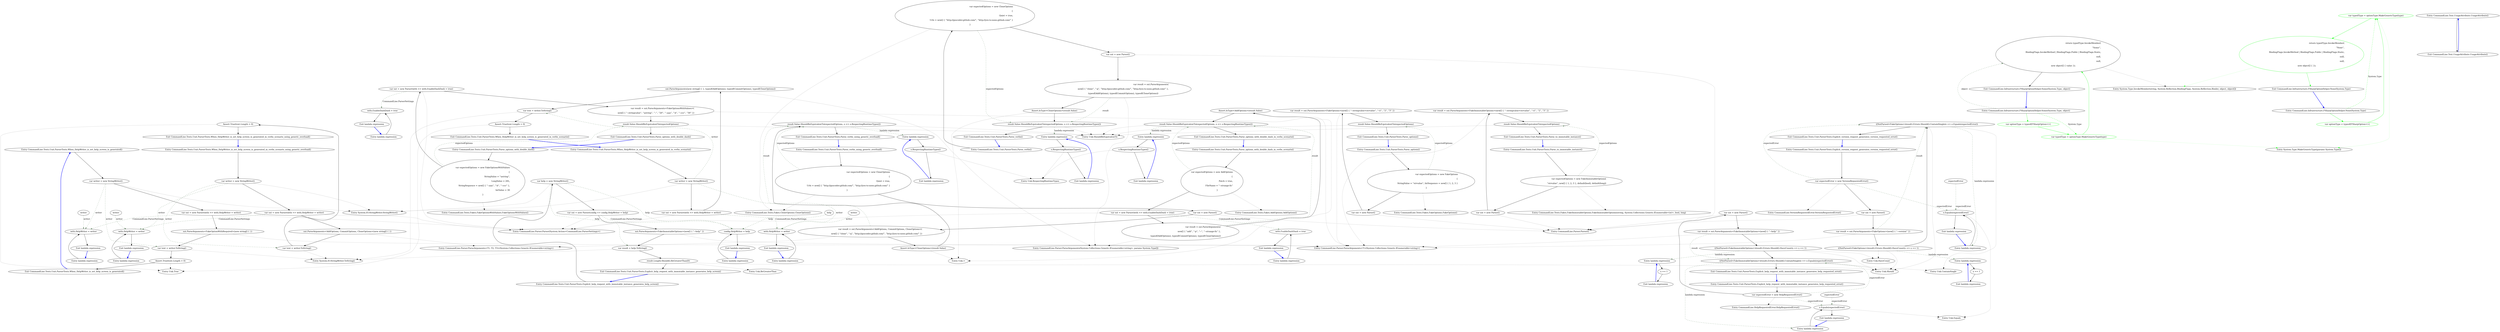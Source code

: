 digraph  {
m0_0 [label="Entry CommandLine.Tests.Unit.ParserTests.When_HelpWriter_is_set_help_screen_is_generated()", span="13-13", cluster="CommandLine.Tests.Unit.ParserTests.When_HelpWriter_is_set_help_screen_is_generated()", file="ParserTests.cs"];
m0_1 [label="var writer = new StringWriter()", span="16-16", cluster="CommandLine.Tests.Unit.ParserTests.When_HelpWriter_is_set_help_screen_is_generated()", file="ParserTests.cs"];
m0_2 [label="var sut = new Parser(with => with.HelpWriter = writer)", span="17-17", cluster="CommandLine.Tests.Unit.ParserTests.When_HelpWriter_is_set_help_screen_is_generated()", file="ParserTests.cs"];
m0_4 [label="var text = writer.ToString()", span="23-23", cluster="CommandLine.Tests.Unit.ParserTests.When_HelpWriter_is_set_help_screen_is_generated()", file="ParserTests.cs"];
m0_3 [label="sut.ParseArguments<FakeOptionWithRequired>(new string[] { })", span="20-20", cluster="CommandLine.Tests.Unit.ParserTests.When_HelpWriter_is_set_help_screen_is_generated()", file="ParserTests.cs"];
m0_5 [label="Assert.True(text.Length > 0)", span="24-24", cluster="CommandLine.Tests.Unit.ParserTests.When_HelpWriter_is_set_help_screen_is_generated()", file="ParserTests.cs"];
m0_6 [label="Exit CommandLine.Tests.Unit.ParserTests.When_HelpWriter_is_set_help_screen_is_generated()", span="13-13", cluster="CommandLine.Tests.Unit.ParserTests.When_HelpWriter_is_set_help_screen_is_generated()", file="ParserTests.cs"];
m0_100 [label="Entry CommandLine.Tests.Unit.ParserTests.Explicit_help_request_with_immutable_instance_generates_help_requested_error()", span="182-182", cluster="CommandLine.Tests.Unit.ParserTests.Explicit_help_request_with_immutable_instance_generates_help_requested_error()", file="ParserTests.cs"];
m0_101 [label="var expectedError = new HelpRequestedError()", span="185-185", cluster="CommandLine.Tests.Unit.ParserTests.Explicit_help_request_with_immutable_instance_generates_help_requested_error()", file="ParserTests.cs"];
m0_102 [label="var sut = new Parser()", span="186-186", cluster="CommandLine.Tests.Unit.ParserTests.Explicit_help_request_with_immutable_instance_generates_help_requested_error()", file="ParserTests.cs"];
m0_105 [label="((NotParsed<FakeImmutableOptions>)result).Errors.Should().ContainSingle(e => e.Equals(expectedError))", span="193-193", cluster="CommandLine.Tests.Unit.ParserTests.Explicit_help_request_with_immutable_instance_generates_help_requested_error()", file="ParserTests.cs"];
m0_103 [label="var result = sut.ParseArguments<FakeImmutableOptions>(new[] { ''--help'' })", span="189-189", cluster="CommandLine.Tests.Unit.ParserTests.Explicit_help_request_with_immutable_instance_generates_help_requested_error()", file="ParserTests.cs"];
m0_104 [label="((NotParsed<FakeImmutableOptions>)result).Errors.Should().HaveCount(x => x == 1)", span="192-192", cluster="CommandLine.Tests.Unit.ParserTests.Explicit_help_request_with_immutable_instance_generates_help_requested_error()", file="ParserTests.cs"];
m0_106 [label="Exit CommandLine.Tests.Unit.ParserTests.Explicit_help_request_with_immutable_instance_generates_help_requested_error()", span="182-182", cluster="CommandLine.Tests.Unit.ParserTests.Explicit_help_request_with_immutable_instance_generates_help_requested_error()", file="ParserTests.cs"];
m0_8 [label="Entry CommandLine.Parser.Parser(System.Action<CommandLine.ParserSettings>)", span="36-36", cluster="CommandLine.Parser.Parser(System.Action<CommandLine.ParserSettings>)", file="ParserTests.cs"];
m0_79 [label="Entry CommandLine.Tests.Fakes.CloneOptions.CloneOptions()", span="33-33", cluster="CommandLine.Tests.Fakes.CloneOptions.CloneOptions()", file="ParserTests.cs"];
m0_11 [label="Entry Unk.True", span="", cluster="Unk.True", file="ParserTests.cs"];
m0_118 [label="Entry CommandLine.Tests.Unit.ParserTests.Explicit_help_request_with_immutable_instance_generates_help_screen()", span="198-198", cluster="CommandLine.Tests.Unit.ParserTests.Explicit_help_request_with_immutable_instance_generates_help_screen()", file="ParserTests.cs"];
m0_119 [label="var help = new StringWriter()", span="201-201", cluster="CommandLine.Tests.Unit.ParserTests.Explicit_help_request_with_immutable_instance_generates_help_screen()", file="ParserTests.cs"];
m0_120 [label="var sut = new Parser(config => config.HelpWriter = help)", span="202-202", cluster="CommandLine.Tests.Unit.ParserTests.Explicit_help_request_with_immutable_instance_generates_help_screen()", file="ParserTests.cs"];
m0_122 [label="var result = help.ToString()", span="206-206", cluster="CommandLine.Tests.Unit.ParserTests.Explicit_help_request_with_immutable_instance_generates_help_screen()", file="ParserTests.cs"];
m0_121 [label="sut.ParseArguments<FakeImmutableOptions>(new[] { ''--help'' })", span="205-205", cluster="CommandLine.Tests.Unit.ParserTests.Explicit_help_request_with_immutable_instance_generates_help_screen()", file="ParserTests.cs"];
m0_123 [label="result.Length.Should().BeGreaterThan(0)", span="209-209", cluster="CommandLine.Tests.Unit.ParserTests.Explicit_help_request_with_immutable_instance_generates_help_screen()", file="ParserTests.cs"];
m0_124 [label="Exit CommandLine.Tests.Unit.ParserTests.Explicit_help_request_with_immutable_instance_generates_help_screen()", span="198-198", cluster="CommandLine.Tests.Unit.ParserTests.Explicit_help_request_with_immutable_instance_generates_help_screen()", file="ParserTests.cs"];
m0_46 [label="Entry CommandLine.Tests.Unit.ParserTests.Parse_options_with_double_dash()", span="79-79", cluster="CommandLine.Tests.Unit.ParserTests.Parse_options_with_double_dash()", file="ParserTests.cs"];
m0_47 [label="var expectedOptions = new FakeOptionsWithValues\r\n                {\r\n                    StringValue = ''astring'',\r\n                    LongValue = 20L,\r\n                    StringSequence = new[] { ''--aaa'', ''-b'', ''--ccc'' },\r\n                    IntValue = 30\r\n                }", span="82-88", cluster="CommandLine.Tests.Unit.ParserTests.Parse_options_with_double_dash()", file="ParserTests.cs"];
m0_48 [label="var sut = new Parser(with => with.EnableDashDash = true)", span="89-89", cluster="CommandLine.Tests.Unit.ParserTests.Parse_options_with_double_dash()", file="ParserTests.cs"];
m0_50 [label="result.Value.ShouldBeEquivalentTo(expectedOptions)", span="96-96", cluster="CommandLine.Tests.Unit.ParserTests.Parse_options_with_double_dash()", file="ParserTests.cs"];
m0_49 [label="var result = sut.ParseArguments<FakeOptionsWithValues>(\r\n                new[] { ''--stringvalue'', ''astring'', ''--'', ''20'', ''--aaa'', ''-b'', ''--ccc'', ''30'' })", span="92-93", cluster="CommandLine.Tests.Unit.ParserTests.Parse_options_with_double_dash()", file="ParserTests.cs"];
m0_51 [label="Exit CommandLine.Tests.Unit.ParserTests.Parse_options_with_double_dash()", span="79-79", cluster="CommandLine.Tests.Unit.ParserTests.Parse_options_with_double_dash()", file="ParserTests.cs"];
m0_110 [label="Entry Unk.ContainSingle", span="", cluster="Unk.ContainSingle", file="ParserTests.cs"];
m0_64 [label="Entry Unk.>", span="", cluster="Unk.>", file="ParserTests.cs"];
m0_22 [label="Entry CommandLine.Parser.ParseArguments(System.Collections.Generic.IEnumerable<string>, params System.Type[])", span="141-141", cluster="CommandLine.Parser.ParseArguments(System.Collections.Generic.IEnumerable<string>, params System.Type[])", file="ParserTests.cs"];
m0_33 [label="Entry CommandLine.Parser.ParseArguments<T1, T2, T3>(System.Collections.Generic.IEnumerable<string>)", span="46-46", cluster="CommandLine.Parser.ParseArguments<T1, T2, T3>(System.Collections.Generic.IEnumerable<string>)", file="ParserTests.cs"];
m0_83 [label="Entry CommandLine.Tests.Unit.ParserTests.Parse_verbs_using_generic_overload()", span="145-145", cluster="CommandLine.Tests.Unit.ParserTests.Parse_verbs_using_generic_overload()", file="ParserTests.cs"];
m0_84 [label="var expectedOptions = new CloneOptions\r\n            {\r\n                Quiet = true,\r\n                Urls = new[] { ''http://gsscoder.github.com/'', ''http://yes-to-nooo.github.com/'' }\r\n            }", span="148-152", cluster="CommandLine.Tests.Unit.ParserTests.Parse_verbs_using_generic_overload()", file="ParserTests.cs"];
m0_85 [label="var sut = new Parser()", span="153-153", cluster="CommandLine.Tests.Unit.ParserTests.Parse_verbs_using_generic_overload()", file="ParserTests.cs"];
m0_88 [label="result.Value.ShouldBeEquivalentTo(expectedOptions, o => o.RespectingRuntimeTypes())", span="161-161", cluster="CommandLine.Tests.Unit.ParserTests.Parse_verbs_using_generic_overload()", file="ParserTests.cs"];
m0_86 [label="var result = sut.ParseArguments<AddOptions, CommitOptions, CloneOptions>(\r\n                new[] { ''clone'', ''-q'', ''http://gsscoder.github.com/'', ''http://yes-to-nooo.github.com/'' })", span="156-157", cluster="CommandLine.Tests.Unit.ParserTests.Parse_verbs_using_generic_overload()", file="ParserTests.cs"];
m0_87 [label="Assert.IsType<CloneOptions>(result.Value)", span="160-160", cluster="CommandLine.Tests.Unit.ParserTests.Parse_verbs_using_generic_overload()", file="ParserTests.cs"];
m0_89 [label="Exit CommandLine.Tests.Unit.ParserTests.Parse_verbs_using_generic_overload()", span="145-145", cluster="CommandLine.Tests.Unit.ParserTests.Parse_verbs_using_generic_overload()", file="ParserTests.cs"];
m0_56 [label="Entry CommandLine.Tests.Unit.ParserTests.Parse_options_with_double_dash_in_verbs_scenario()", span="101-101", cluster="CommandLine.Tests.Unit.ParserTests.Parse_options_with_double_dash_in_verbs_scenario()", file="ParserTests.cs"];
m0_57 [label="var expectedOptions = new AddOptions\r\n                {\r\n                    Patch = true,\r\n                    FileName = ''--strange-fn''\r\n                }", span="104-108", cluster="CommandLine.Tests.Unit.ParserTests.Parse_options_with_double_dash_in_verbs_scenario()", file="ParserTests.cs"];
m0_58 [label="var sut = new Parser(with => with.EnableDashDash = true)", span="109-109", cluster="CommandLine.Tests.Unit.ParserTests.Parse_options_with_double_dash_in_verbs_scenario()", file="ParserTests.cs"];
m0_61 [label="result.Value.ShouldBeEquivalentTo(expectedOptions, o => o.RespectingRuntimeTypes())", span="118-118", cluster="CommandLine.Tests.Unit.ParserTests.Parse_options_with_double_dash_in_verbs_scenario()", file="ParserTests.cs"];
m0_59 [label="var result = sut.ParseArguments(\r\n                new[] { ''add'', ''-p'', ''--'', ''--strange-fn'' },\r\n                typeof(AddOptions), typeof(CommitOptions), typeof(CloneOptions))", span="112-114", cluster="CommandLine.Tests.Unit.ParserTests.Parse_options_with_double_dash_in_verbs_scenario()", file="ParserTests.cs"];
m0_60 [label="Assert.IsType<AddOptions>(result.Value)", span="117-117", cluster="CommandLine.Tests.Unit.ParserTests.Parse_options_with_double_dash_in_verbs_scenario()", file="ParserTests.cs"];
m0_62 [label="Exit CommandLine.Tests.Unit.ParserTests.Parse_options_with_double_dash_in_verbs_scenario()", span="101-101", cluster="CommandLine.Tests.Unit.ParserTests.Parse_options_with_double_dash_in_verbs_scenario()", file="ParserTests.cs"];
m0_7 [label="Entry System.IO.StringWriter.StringWriter()", span="0-0", cluster="System.IO.StringWriter.StringWriter()", file="ParserTests.cs"];
m0_71 [label="Entry Unk.RespectingRuntimeTypes", span="", cluster="Unk.RespectingRuntimeTypes", file="ParserTests.cs"];
m0_125 [label="Entry Unk.BeGreaterThan", span="", cluster="Unk.BeGreaterThan", file="ParserTests.cs"];
m0_129 [label="Entry CommandLine.Tests.Unit.ParserTests.Explicit_version_request_generates_version_requested_error()", span="214-214", cluster="CommandLine.Tests.Unit.ParserTests.Explicit_version_request_generates_version_requested_error()", file="ParserTests.cs"];
m0_130 [label="var expectedError = new VersionRequestedError()", span="217-217", cluster="CommandLine.Tests.Unit.ParserTests.Explicit_version_request_generates_version_requested_error()", file="ParserTests.cs"];
m0_131 [label="var sut = new Parser()", span="218-218", cluster="CommandLine.Tests.Unit.ParserTests.Explicit_version_request_generates_version_requested_error()", file="ParserTests.cs"];
m0_134 [label="((NotParsed<FakeOptions>)result).Errors.Should().ContainSingle(e => e.Equals(expectedError))", span="225-225", cluster="CommandLine.Tests.Unit.ParserTests.Explicit_version_request_generates_version_requested_error()", file="ParserTests.cs"];
m0_132 [label="var result = sut.ParseArguments<FakeOptions>(new[] { ''--version'' })", span="221-221", cluster="CommandLine.Tests.Unit.ParserTests.Explicit_version_request_generates_version_requested_error()", file="ParserTests.cs"];
m0_133 [label="((NotParsed<FakeOptions>)result).Errors.Should().HaveCount(x => x == 1)", span="224-224", cluster="CommandLine.Tests.Unit.ParserTests.Explicit_version_request_generates_version_requested_error()", file="ParserTests.cs"];
m0_135 [label="Exit CommandLine.Tests.Unit.ParserTests.Explicit_version_request_generates_version_requested_error()", span="214-214", cluster="CommandLine.Tests.Unit.ParserTests.Explicit_version_request_generates_version_requested_error()", file="ParserTests.cs"];
m0_136 [label="Entry CommandLine.VersionRequestedError.VersionRequestedError()", span="421-421", cluster="CommandLine.VersionRequestedError.VersionRequestedError()", file="ParserTests.cs"];
m0_44 [label="Entry CommandLine.Parser.Parser()", span="25-25", cluster="CommandLine.Parser.Parser()", file="ParserTests.cs"];
m0_140 [label="Entry lambda expression", span="225-225", cluster="lambda expression", file="ParserTests.cs"];
m0_13 [label="with.HelpWriter = writer", span="17-17", cluster="lambda expression", file="ParserTests.cs"];
m0_12 [label="Entry lambda expression", span="17-17", cluster="lambda expression", file="ParserTests.cs"];
m0_14 [label="Exit lambda expression", span="17-17", cluster="lambda expression", file="ParserTests.cs"];
m0_24 [label="with.HelpWriter = writer", span="33-33", cluster="lambda expression", file="ParserTests.cs"];
m0_23 [label="Entry lambda expression", span="33-33", cluster="lambda expression", file="ParserTests.cs"];
m0_25 [label="Exit lambda expression", span="33-33", cluster="lambda expression", file="ParserTests.cs"];
m0_35 [label="with.HelpWriter = writer", span="49-49", cluster="lambda expression", file="ParserTests.cs"];
m0_34 [label="Entry lambda expression", span="49-49", cluster="lambda expression", file="ParserTests.cs"];
m0_36 [label="Exit lambda expression", span="49-49", cluster="lambda expression", file="ParserTests.cs"];
m0_54 [label="with.EnableDashDash = true", span="89-89", cluster="lambda expression", file="ParserTests.cs"];
m0_53 [label="Entry lambda expression", span="89-89", cluster="lambda expression", file="ParserTests.cs"];
m0_55 [label="Exit lambda expression", span="89-89", cluster="lambda expression", file="ParserTests.cs"];
m0_66 [label="with.EnableDashDash = true", span="109-109", cluster="lambda expression", file="ParserTests.cs"];
m0_68 [label="Entry lambda expression", span="118-118", cluster="lambda expression", file="ParserTests.cs"];
m0_65 [label="Entry lambda expression", span="109-109", cluster="lambda expression", file="ParserTests.cs"];
m0_67 [label="Exit lambda expression", span="109-109", cluster="lambda expression", file="ParserTests.cs"];
m0_69 [label="o.RespectingRuntimeTypes()", span="118-118", cluster="lambda expression", file="ParserTests.cs"];
m0_70 [label="Exit lambda expression", span="118-118", cluster="lambda expression", file="ParserTests.cs"];
m0_80 [label="Entry lambda expression", span="140-140", cluster="lambda expression", file="ParserTests.cs"];
m0_81 [label="o.RespectingRuntimeTypes()", span="140-140", cluster="lambda expression", file="ParserTests.cs"];
m0_82 [label="Exit lambda expression", span="140-140", cluster="lambda expression", file="ParserTests.cs"];
m0_90 [label="Entry lambda expression", span="161-161", cluster="lambda expression", file="ParserTests.cs"];
m0_91 [label="o.RespectingRuntimeTypes()", span="161-161", cluster="lambda expression", file="ParserTests.cs"];
m0_92 [label="Exit lambda expression", span="161-161", cluster="lambda expression", file="ParserTests.cs"];
m0_115 [label="e.Equals(expectedError)", span="193-193", cluster="lambda expression", file="ParserTests.cs"];
m0_111 [label="Entry lambda expression", span="192-192", cluster="lambda expression", file="ParserTests.cs"];
m0_114 [label="Entry lambda expression", span="193-193", cluster="lambda expression", file="ParserTests.cs"];
m0_112 [label="x == 1", span="192-192", cluster="lambda expression", file="ParserTests.cs"];
m0_113 [label="Exit lambda expression", span="192-192", cluster="lambda expression", file="ParserTests.cs"];
m0_116 [label="Exit lambda expression", span="193-193", cluster="lambda expression", file="ParserTests.cs"];
m0_127 [label="config.HelpWriter = help", span="202-202", cluster="lambda expression", file="ParserTests.cs"];
m0_126 [label="Entry lambda expression", span="202-202", cluster="lambda expression", file="ParserTests.cs"];
m0_128 [label="Exit lambda expression", span="202-202", cluster="lambda expression", file="ParserTests.cs"];
m0_141 [label="e.Equals(expectedError)", span="225-225", cluster="lambda expression", file="ParserTests.cs"];
m0_137 [label="Entry lambda expression", span="224-224", cluster="lambda expression", file="ParserTests.cs"];
m0_138 [label="x == 1", span="224-224", cluster="lambda expression", file="ParserTests.cs"];
m0_139 [label="Exit lambda expression", span="224-224", cluster="lambda expression", file="ParserTests.cs"];
m0_142 [label="Exit lambda expression", span="225-225", cluster="lambda expression", file="ParserTests.cs"];
m0_26 [label="Entry CommandLine.Tests.Unit.ParserTests.When_HelpWriter_is_set_help_screen_is_generated_in_verbs_scenario_using_generic_overload()", span="45-45", cluster="CommandLine.Tests.Unit.ParserTests.When_HelpWriter_is_set_help_screen_is_generated_in_verbs_scenario_using_generic_overload()", file="ParserTests.cs"];
m0_27 [label="var writer = new StringWriter()", span="48-48", cluster="CommandLine.Tests.Unit.ParserTests.When_HelpWriter_is_set_help_screen_is_generated_in_verbs_scenario_using_generic_overload()", file="ParserTests.cs"];
m0_28 [label="var sut = new Parser(with => with.HelpWriter = writer)", span="49-49", cluster="CommandLine.Tests.Unit.ParserTests.When_HelpWriter_is_set_help_screen_is_generated_in_verbs_scenario_using_generic_overload()", file="ParserTests.cs"];
m0_30 [label="var text = writer.ToString()", span="55-55", cluster="CommandLine.Tests.Unit.ParserTests.When_HelpWriter_is_set_help_screen_is_generated_in_verbs_scenario_using_generic_overload()", file="ParserTests.cs"];
m0_29 [label="sut.ParseArguments<AddOptions, CommitOptions, CloneOptions>(new string[] { })", span="52-52", cluster="CommandLine.Tests.Unit.ParserTests.When_HelpWriter_is_set_help_screen_is_generated_in_verbs_scenario_using_generic_overload()", file="ParserTests.cs"];
m0_31 [label="Assert.True(text.Length > 0)", span="56-56", cluster="CommandLine.Tests.Unit.ParserTests.When_HelpWriter_is_set_help_screen_is_generated_in_verbs_scenario_using_generic_overload()", file="ParserTests.cs"];
m0_32 [label="Exit CommandLine.Tests.Unit.ParserTests.When_HelpWriter_is_set_help_screen_is_generated_in_verbs_scenario_using_generic_overload()", span="45-45", cluster="CommandLine.Tests.Unit.ParserTests.When_HelpWriter_is_set_help_screen_is_generated_in_verbs_scenario_using_generic_overload()", file="ParserTests.cs"];
m0_108 [label="Entry Unk.Should", span="", cluster="Unk.Should", file="ParserTests.cs"];
m0_117 [label="Entry Unk.Equals", span="", cluster="Unk.Equals", file="ParserTests.cs"];
m0_10 [label="Entry System.IO.StringWriter.ToString()", span="0-0", cluster="System.IO.StringWriter.ToString()", file="ParserTests.cs"];
m0_109 [label="Entry Unk.HaveCount", span="", cluster="Unk.HaveCount", file="ParserTests.cs"];
m0_99 [label="Entry CommandLine.Tests.Fakes.FakeImmutableOptions.FakeImmutableOptions(string, System.Collections.Generic.IEnumerable<int>, bool, long)", span="13-13", cluster="CommandLine.Tests.Fakes.FakeImmutableOptions.FakeImmutableOptions(string, System.Collections.Generic.IEnumerable<int>, bool, long)", file="ParserTests.cs"];
m0_63 [label="Entry CommandLine.Tests.Fakes.AddOptions.AddOptions()", span="7-7", cluster="CommandLine.Tests.Fakes.AddOptions.AddOptions()", file="ParserTests.cs"];
m0_37 [label="Entry CommandLine.Tests.Unit.ParserTests.Parse_options()", span="61-61", cluster="CommandLine.Tests.Unit.ParserTests.Parse_options()", file="ParserTests.cs"];
m0_38 [label="var expectedOptions = new FakeOptions\r\n                {\r\n                    StringValue = ''strvalue'', IntSequence = new[] { 1, 2, 3 }\r\n                }", span="64-67", cluster="CommandLine.Tests.Unit.ParserTests.Parse_options()", file="ParserTests.cs"];
m0_39 [label="var sut = new Parser()", span="68-68", cluster="CommandLine.Tests.Unit.ParserTests.Parse_options()", file="ParserTests.cs"];
m0_41 [label="result.Value.ShouldBeEquivalentTo(expectedOptions)", span="74-74", cluster="CommandLine.Tests.Unit.ParserTests.Parse_options()", file="ParserTests.cs"];
m0_40 [label="var result = sut.ParseArguments<FakeOptions>(new[] { ''--stringvalue=strvalue'', ''-i1'', ''2'', ''3'' })", span="71-71", cluster="CommandLine.Tests.Unit.ParserTests.Parse_options()", file="ParserTests.cs"];
m0_42 [label="Exit CommandLine.Tests.Unit.ParserTests.Parse_options()", span="61-61", cluster="CommandLine.Tests.Unit.ParserTests.Parse_options()", file="ParserTests.cs"];
m0_93 [label="Entry CommandLine.Tests.Unit.ParserTests.Parse_to_immutable_instance()", span="166-166", cluster="CommandLine.Tests.Unit.ParserTests.Parse_to_immutable_instance()", file="ParserTests.cs"];
m0_94 [label="var expectedOptions = new FakeImmutableOptions(\r\n                ''strvalue'', new[] { 1, 2, 3 }, default(bool), default(long))", span="169-170", cluster="CommandLine.Tests.Unit.ParserTests.Parse_to_immutable_instance()", file="ParserTests.cs"];
m0_95 [label="var sut = new Parser()", span="171-171", cluster="CommandLine.Tests.Unit.ParserTests.Parse_to_immutable_instance()", file="ParserTests.cs"];
m0_97 [label="result.Value.ShouldBeEquivalentTo(expectedOptions)", span="177-177", cluster="CommandLine.Tests.Unit.ParserTests.Parse_to_immutable_instance()", file="ParserTests.cs"];
m0_96 [label="var result = sut.ParseArguments<FakeImmutableOptions>(new[] { ''--stringvalue=strvalue'', ''-i1'', ''2'', ''3'' })", span="174-174", cluster="CommandLine.Tests.Unit.ParserTests.Parse_to_immutable_instance()", file="ParserTests.cs"];
m0_98 [label="Exit CommandLine.Tests.Unit.ParserTests.Parse_to_immutable_instance()", span="166-166", cluster="CommandLine.Tests.Unit.ParserTests.Parse_to_immutable_instance()", file="ParserTests.cs"];
m0_15 [label="Entry CommandLine.Tests.Unit.ParserTests.When_HelpWriter_is_set_help_screen_is_generated_in_verbs_scenario()", span="29-29", cluster="CommandLine.Tests.Unit.ParserTests.When_HelpWriter_is_set_help_screen_is_generated_in_verbs_scenario()", file="ParserTests.cs"];
m0_16 [label="var writer = new StringWriter()", span="32-32", cluster="CommandLine.Tests.Unit.ParserTests.When_HelpWriter_is_set_help_screen_is_generated_in_verbs_scenario()", file="ParserTests.cs"];
m0_17 [label="var sut = new Parser(with => with.HelpWriter = writer)", span="33-33", cluster="CommandLine.Tests.Unit.ParserTests.When_HelpWriter_is_set_help_screen_is_generated_in_verbs_scenario()", file="ParserTests.cs"];
m0_19 [label="var text = writer.ToString()", span="39-39", cluster="CommandLine.Tests.Unit.ParserTests.When_HelpWriter_is_set_help_screen_is_generated_in_verbs_scenario()", file="ParserTests.cs"];
m0_18 [label="sut.ParseArguments(new string[] { }, typeof(AddOptions), typeof(CommitOptions), typeof(CloneOptions))", span="36-36", cluster="CommandLine.Tests.Unit.ParserTests.When_HelpWriter_is_set_help_screen_is_generated_in_verbs_scenario()", file="ParserTests.cs"];
m0_20 [label="Assert.True(text.Length > 0)", span="40-40", cluster="CommandLine.Tests.Unit.ParserTests.When_HelpWriter_is_set_help_screen_is_generated_in_verbs_scenario()", file="ParserTests.cs"];
m0_21 [label="Exit CommandLine.Tests.Unit.ParserTests.When_HelpWriter_is_set_help_screen_is_generated_in_verbs_scenario()", span="29-29", cluster="CommandLine.Tests.Unit.ParserTests.When_HelpWriter_is_set_help_screen_is_generated_in_verbs_scenario()", file="ParserTests.cs"];
m0_9 [label="Entry CommandLine.Parser.ParseArguments<T>(System.Collections.Generic.IEnumerable<string>)", span="84-84", cluster="CommandLine.Parser.ParseArguments<T>(System.Collections.Generic.IEnumerable<string>)", file="ParserTests.cs"];
m0_72 [label="Entry CommandLine.Tests.Unit.ParserTests.Parse_verbs()", span="123-123", cluster="CommandLine.Tests.Unit.ParserTests.Parse_verbs()", file="ParserTests.cs"];
m0_73 [label="var expectedOptions = new CloneOptions\r\n                {\r\n                    Quiet = true,\r\n                    Urls = new[] { ''http://gsscoder.github.com/'', ''http://yes-to-nooo.github.com/'' }\r\n                }", span="126-130", cluster="CommandLine.Tests.Unit.ParserTests.Parse_verbs()", file="ParserTests.cs"];
m0_74 [label="var sut = new Parser()", span="131-131", cluster="CommandLine.Tests.Unit.ParserTests.Parse_verbs()", file="ParserTests.cs"];
m0_77 [label="result.Value.ShouldBeEquivalentTo(expectedOptions, o => o.RespectingRuntimeTypes())", span="140-140", cluster="CommandLine.Tests.Unit.ParserTests.Parse_verbs()", file="ParserTests.cs"];
m0_75 [label="var result = sut.ParseArguments(\r\n                new[] { ''clone'', ''-q'', ''http://gsscoder.github.com/'', ''http://yes-to-nooo.github.com/'' },\r\n                typeof(AddOptions), typeof(CommitOptions), typeof(CloneOptions))", span="134-136", cluster="CommandLine.Tests.Unit.ParserTests.Parse_verbs()", file="ParserTests.cs"];
m0_76 [label="Assert.IsType<CloneOptions>(result.Value)", span="139-139", cluster="CommandLine.Tests.Unit.ParserTests.Parse_verbs()", file="ParserTests.cs"];
m0_78 [label="Exit CommandLine.Tests.Unit.ParserTests.Parse_verbs()", span="123-123", cluster="CommandLine.Tests.Unit.ParserTests.Parse_verbs()", file="ParserTests.cs"];
m0_43 [label="Entry CommandLine.Tests.Fakes.FakeOptions.FakeOptions()", span="6-6", cluster="CommandLine.Tests.Fakes.FakeOptions.FakeOptions()", file="ParserTests.cs"];
m0_52 [label="Entry CommandLine.Tests.Fakes.FakeOptionsWithValues.FakeOptionsWithValues()", span="6-6", cluster="CommandLine.Tests.Fakes.FakeOptionsWithValues.FakeOptionsWithValues()", file="ParserTests.cs"];
m0_107 [label="Entry CommandLine.HelpRequestedError.HelpRequestedError()", span="357-357", cluster="CommandLine.HelpRequestedError.HelpRequestedError()", file="ParserTests.cs"];
m0_45 [label="Entry Unk.ShouldBeEquivalentTo", span="", cluster="Unk.ShouldBeEquivalentTo", file="ParserTests.cs"];
m0_143 [label=writer, span="", file="ParserTests.cs"];
m0_144 [label=writer, span="", file="ParserTests.cs"];
m0_145 [label=writer, span="", file="ParserTests.cs"];
m0_146 [label=expectedError, span="", file="ParserTests.cs"];
m0_147 [label=help, span="", file="ParserTests.cs"];
m0_148 [label=expectedError, span="", file="ParserTests.cs"];
m1_10 [label="Entry System.Type.InvokeMember(string, System.Reflection.BindingFlags, System.Reflection.Binder, object, object[])", span="0-0", cluster="System.Type.InvokeMember(string, System.Reflection.BindingFlags, System.Reflection.Binder, object, object[])", file="PreprocessorGuards.cs"];
m1_4 [label="Entry CommandLine.Infrastructure.FSharpOptionHelper.Some(System.Type, object)", span="13-13", cluster="CommandLine.Infrastructure.FSharpOptionHelper.Some(System.Type, object)", file="PreprocessorGuards.cs"];
m1_5 [label="var optionType = typeof(FSharpOption<>)", span="15-15", cluster="CommandLine.Infrastructure.FSharpOptionHelper.Some(System.Type, object)", color=green, community=0, file="PreprocessorGuards.cs"];
m1_6 [label="var typedType = optionType.MakeGenericType(type)", span="16-16", cluster="CommandLine.Infrastructure.FSharpOptionHelper.Some(System.Type, object)", color=green, community=0, file="PreprocessorGuards.cs"];
m1_7 [label="return typedType.InvokeMember(\r\n                ''Some'',\r\n                BindingFlags.InvokeMethod | BindingFlags.Public | BindingFlags.Static,\r\n                null,\r\n                null,\r\n                new object[] { value });", span="18-23", cluster="CommandLine.Infrastructure.FSharpOptionHelper.Some(System.Type, object)", file="PreprocessorGuards.cs"];
m1_8 [label="Exit CommandLine.Infrastructure.FSharpOptionHelper.Some(System.Type, object)", span="13-13", cluster="CommandLine.Infrastructure.FSharpOptionHelper.Some(System.Type, object)", file="PreprocessorGuards.cs"];
m1_11 [label="Entry CommandLine.Infrastructure.FSharpOptionHelper.None(System.Type)", span="26-26", cluster="CommandLine.Infrastructure.FSharpOptionHelper.None(System.Type)", file="PreprocessorGuards.cs"];
m1_12 [label="var optionType = typeof(FSharpOption<>)", span="28-28", cluster="CommandLine.Infrastructure.FSharpOptionHelper.None(System.Type)", color=green, community=0, file="PreprocessorGuards.cs"];
m1_13 [label="var typedType = optionType.MakeGenericType(type)", span="29-29", cluster="CommandLine.Infrastructure.FSharpOptionHelper.None(System.Type)", color=green, community=0, file="PreprocessorGuards.cs"];
m1_14 [label="return typedType.InvokeMember(\r\n                ''None'',\r\n                BindingFlags.InvokeMethod | BindingFlags.Public | BindingFlags.Static,\r\n                null,\r\n                null,\r\n                new object[] { });", span="31-36", cluster="CommandLine.Infrastructure.FSharpOptionHelper.None(System.Type)", color=green, community=0, file="PreprocessorGuards.cs"];
m1_15 [label="Exit CommandLine.Infrastructure.FSharpOptionHelper.None(System.Type)", span="26-26", cluster="CommandLine.Infrastructure.FSharpOptionHelper.None(System.Type)", file="PreprocessorGuards.cs"];
m1_9 [label="Entry System.Type.MakeGenericType(params System.Type[])", span="0-0", cluster="System.Type.MakeGenericType(params System.Type[])", file="PreprocessorGuards.cs"];
m1_0 [label="Entry CommandLine.Text.UsageAttribute.UsageAttribute()", span="10-10", cluster="CommandLine.Text.UsageAttribute.UsageAttribute()", file="PreprocessorGuards.cs"];
m1_1 [label="Exit CommandLine.Text.UsageAttribute.UsageAttribute()", span="10-10", cluster="CommandLine.Text.UsageAttribute.UsageAttribute()", file="PreprocessorGuards.cs"];
m0_0 -> m0_1  [key=0, style=solid];
m0_1 -> m0_2  [key=0, style=solid];
m0_1 -> m0_7  [key=2, style=dotted];
m0_1 -> m0_13  [key=1, style=dashed, color=darkseagreen4, label=writer];
m0_1 -> m0_4  [key=1, style=dashed, color=darkseagreen4, label=writer];
m0_2 -> m0_3  [key=0, style=solid];
m0_2 -> m0_8  [key=2, style=dotted];
m0_2 -> m0_13  [key=1, style=dashed, color=darkseagreen4, label="CommandLine.ParserSettings"];
m0_4 -> m0_5  [key=0, style=solid];
m0_4 -> m0_10  [key=2, style=dotted];
m0_3 -> m0_4  [key=0, style=solid];
m0_3 -> m0_9  [key=2, style=dotted];
m0_5 -> m0_6  [key=0, style=solid];
m0_5 -> m0_11  [key=2, style=dotted];
m0_6 -> m0_0  [key=0, style=bold, color=blue];
m0_100 -> m0_101  [key=0, style=solid];
m0_101 -> m0_102  [key=0, style=solid];
m0_101 -> m0_107  [key=2, style=dotted];
m0_101 -> m0_105  [key=1, style=dashed, color=darkseagreen4, label=expectedError];
m0_101 -> m0_115  [key=1, style=dashed, color=darkseagreen4, label=expectedError];
m0_102 -> m0_103  [key=0, style=solid];
m0_102 -> m0_44  [key=2, style=dotted];
m0_105 -> m0_106  [key=0, style=solid];
m0_105 -> m0_108  [key=2, style=dotted];
m0_105 -> m0_110  [key=2, style=dotted];
m0_105 -> m0_114  [key=1, style=dashed, color=darkseagreen4, label="lambda expression"];
m0_103 -> m0_104  [key=0, style=solid];
m0_103 -> m0_9  [key=2, style=dotted];
m0_103 -> m0_105  [key=1, style=dashed, color=darkseagreen4, label=result];
m0_104 -> m0_105  [key=0, style=solid];
m0_104 -> m0_108  [key=2, style=dotted];
m0_104 -> m0_109  [key=2, style=dotted];
m0_104 -> m0_111  [key=1, style=dashed, color=darkseagreen4, label="lambda expression"];
m0_106 -> m0_100  [key=0, style=bold, color=blue];
m0_118 -> m0_119  [key=0, style=solid];
m0_119 -> m0_120  [key=0, style=solid];
m0_119 -> m0_7  [key=2, style=dotted];
m0_119 -> m0_127  [key=1, style=dashed, color=darkseagreen4, label=help];
m0_119 -> m0_122  [key=1, style=dashed, color=darkseagreen4, label=help];
m0_120 -> m0_121  [key=0, style=solid];
m0_120 -> m0_8  [key=2, style=dotted];
m0_120 -> m0_127  [key=1, style=dashed, color=darkseagreen4, label="CommandLine.ParserSettings"];
m0_122 -> m0_123  [key=0, style=solid];
m0_122 -> m0_10  [key=2, style=dotted];
m0_121 -> m0_122  [key=0, style=solid];
m0_121 -> m0_9  [key=2, style=dotted];
m0_123 -> m0_124  [key=0, style=solid];
m0_123 -> m0_108  [key=2, style=dotted];
m0_123 -> m0_125  [key=2, style=dotted];
m0_124 -> m0_118  [key=0, style=bold, color=blue];
m0_46 -> m0_47  [key=0, style=solid];
m0_47 -> m0_48  [key=0, style=solid];
m0_47 -> m0_52  [key=2, style=dotted];
m0_47 -> m0_50  [key=1, style=dashed, color=darkseagreen4, label=expectedOptions];
m0_48 -> m0_49  [key=0, style=solid];
m0_48 -> m0_8  [key=2, style=dotted];
m0_48 -> m0_54  [key=1, style=dashed, color=darkseagreen4, label="CommandLine.ParserSettings"];
m0_50 -> m0_51  [key=0, style=solid];
m0_50 -> m0_45  [key=2, style=dotted];
m0_49 -> m0_50  [key=0, style=solid];
m0_49 -> m0_9  [key=2, style=dotted];
m0_51 -> m0_46  [key=0, style=bold, color=blue];
m0_83 -> m0_84  [key=0, style=solid];
m0_84 -> m0_85  [key=0, style=solid];
m0_84 -> m0_79  [key=2, style=dotted];
m0_84 -> m0_88  [key=1, style=dashed, color=darkseagreen4, label=expectedOptions];
m0_85 -> m0_86  [key=0, style=solid];
m0_85 -> m0_44  [key=2, style=dotted];
m0_88 -> m0_89  [key=0, style=solid];
m0_88 -> m0_45  [key=2, style=dotted];
m0_88 -> m0_90  [key=1, style=dashed, color=darkseagreen4, label="lambda expression"];
m0_86 -> m0_87  [key=0, style=solid];
m0_86 -> m0_33  [key=2, style=dotted];
m0_86 -> m0_88  [key=1, style=dashed, color=darkseagreen4, label=result];
m0_87 -> m0_88  [key=0, style=solid];
m0_87 -> m0_64  [key=2, style=dotted];
m0_89 -> m0_83  [key=0, style=bold, color=blue];
m0_56 -> m0_57  [key=0, style=solid];
m0_57 -> m0_58  [key=0, style=solid];
m0_57 -> m0_63  [key=2, style=dotted];
m0_57 -> m0_61  [key=1, style=dashed, color=darkseagreen4, label=expectedOptions];
m0_58 -> m0_59  [key=0, style=solid];
m0_58 -> m0_8  [key=2, style=dotted];
m0_58 -> m0_66  [key=1, style=dashed, color=darkseagreen4, label="CommandLine.ParserSettings"];
m0_61 -> m0_62  [key=0, style=solid];
m0_61 -> m0_45  [key=2, style=dotted];
m0_61 -> m0_68  [key=1, style=dashed, color=darkseagreen4, label="lambda expression"];
m0_59 -> m0_60  [key=0, style=solid];
m0_59 -> m0_22  [key=2, style=dotted];
m0_59 -> m0_61  [key=1, style=dashed, color=darkseagreen4, label=result];
m0_60 -> m0_61  [key=0, style=solid];
m0_60 -> m0_64  [key=2, style=dotted];
m0_62 -> m0_56  [key=0, style=bold, color=blue];
m0_129 -> m0_130  [key=0, style=solid];
m0_130 -> m0_131  [key=0, style=solid];
m0_130 -> m0_136  [key=2, style=dotted];
m0_130 -> m0_134  [key=1, style=dashed, color=darkseagreen4, label=expectedError];
m0_130 -> m0_141  [key=1, style=dashed, color=darkseagreen4, label=expectedError];
m0_131 -> m0_132  [key=0, style=solid];
m0_131 -> m0_44  [key=2, style=dotted];
m0_134 -> m0_135  [key=0, style=solid];
m0_134 -> m0_108  [key=2, style=dotted];
m0_134 -> m0_110  [key=2, style=dotted];
m0_134 -> m0_140  [key=1, style=dashed, color=darkseagreen4, label="lambda expression"];
m0_132 -> m0_133  [key=0, style=solid];
m0_132 -> m0_9  [key=2, style=dotted];
m0_132 -> m0_134  [key=1, style=dashed, color=darkseagreen4, label=result];
m0_133 -> m0_134  [key=0, style=solid];
m0_133 -> m0_108  [key=2, style=dotted];
m0_133 -> m0_109  [key=2, style=dotted];
m0_133 -> m0_137  [key=1, style=dashed, color=darkseagreen4, label="lambda expression"];
m0_135 -> m0_129  [key=0, style=bold, color=blue];
m0_140 -> m0_141  [key=0, style=solid];
m0_13 -> m0_14  [key=0, style=solid];
m0_12 -> m0_13  [key=0, style=solid];
m0_14 -> m0_12  [key=0, style=bold, color=blue];
m0_24 -> m0_25  [key=0, style=solid];
m0_23 -> m0_24  [key=0, style=solid];
m0_25 -> m0_23  [key=0, style=bold, color=blue];
m0_35 -> m0_36  [key=0, style=solid];
m0_34 -> m0_35  [key=0, style=solid];
m0_36 -> m0_34  [key=0, style=bold, color=blue];
m0_54 -> m0_55  [key=0, style=solid];
m0_53 -> m0_54  [key=0, style=solid];
m0_55 -> m0_53  [key=0, style=bold, color=blue];
m0_66 -> m0_67  [key=0, style=solid];
m0_68 -> m0_69  [key=0, style=solid];
m0_65 -> m0_66  [key=0, style=solid];
m0_67 -> m0_65  [key=0, style=bold, color=blue];
m0_69 -> m0_70  [key=0, style=solid];
m0_69 -> m0_71  [key=2, style=dotted];
m0_70 -> m0_68  [key=0, style=bold, color=blue];
m0_80 -> m0_81  [key=0, style=solid];
m0_81 -> m0_82  [key=0, style=solid];
m0_81 -> m0_71  [key=2, style=dotted];
m0_82 -> m0_80  [key=0, style=bold, color=blue];
m0_90 -> m0_91  [key=0, style=solid];
m0_91 -> m0_92  [key=0, style=solid];
m0_91 -> m0_71  [key=2, style=dotted];
m0_92 -> m0_90  [key=0, style=bold, color=blue];
m0_115 -> m0_116  [key=0, style=solid];
m0_115 -> m0_117  [key=2, style=dotted];
m0_111 -> m0_112  [key=0, style=solid];
m0_114 -> m0_115  [key=0, style=solid];
m0_112 -> m0_113  [key=0, style=solid];
m0_113 -> m0_111  [key=0, style=bold, color=blue];
m0_116 -> m0_114  [key=0, style=bold, color=blue];
m0_127 -> m0_128  [key=0, style=solid];
m0_126 -> m0_127  [key=0, style=solid];
m0_128 -> m0_126  [key=0, style=bold, color=blue];
m0_141 -> m0_142  [key=0, style=solid];
m0_141 -> m0_117  [key=2, style=dotted];
m0_137 -> m0_138  [key=0, style=solid];
m0_138 -> m0_139  [key=0, style=solid];
m0_139 -> m0_137  [key=0, style=bold, color=blue];
m0_142 -> m0_140  [key=0, style=bold, color=blue];
m0_26 -> m0_27  [key=0, style=solid];
m0_27 -> m0_28  [key=0, style=solid];
m0_27 -> m0_7  [key=2, style=dotted];
m0_27 -> m0_35  [key=1, style=dashed, color=darkseagreen4, label=writer];
m0_27 -> m0_30  [key=1, style=dashed, color=darkseagreen4, label=writer];
m0_28 -> m0_29  [key=0, style=solid];
m0_28 -> m0_8  [key=2, style=dotted];
m0_28 -> m0_35  [key=1, style=dashed, color=darkseagreen4, label="CommandLine.ParserSettings"];
m0_30 -> m0_31  [key=0, style=solid];
m0_30 -> m0_10  [key=2, style=dotted];
m0_29 -> m0_30  [key=0, style=solid];
m0_29 -> m0_33  [key=2, style=dotted];
m0_31 -> m0_32  [key=0, style=solid];
m0_31 -> m0_11  [key=2, style=dotted];
m0_32 -> m0_26  [key=0, style=bold, color=blue];
m0_37 -> m0_38  [key=0, style=solid];
m0_38 -> m0_39  [key=0, style=solid];
m0_38 -> m0_43  [key=2, style=dotted];
m0_38 -> m0_41  [key=1, style=dashed, color=darkseagreen4, label=expectedOptions];
m0_39 -> m0_40  [key=0, style=solid];
m0_39 -> m0_44  [key=2, style=dotted];
m0_41 -> m0_42  [key=0, style=solid];
m0_41 -> m0_45  [key=2, style=dotted];
m0_40 -> m0_41  [key=0, style=solid];
m0_40 -> m0_9  [key=2, style=dotted];
m0_42 -> m0_37  [key=0, style=bold, color=blue];
m0_93 -> m0_94  [key=0, style=solid];
m0_94 -> m0_95  [key=0, style=solid];
m0_94 -> m0_99  [key=2, style=dotted];
m0_94 -> m0_97  [key=1, style=dashed, color=darkseagreen4, label=expectedOptions];
m0_95 -> m0_96  [key=0, style=solid];
m0_95 -> m0_44  [key=2, style=dotted];
m0_97 -> m0_98  [key=0, style=solid];
m0_97 -> m0_45  [key=2, style=dotted];
m0_96 -> m0_97  [key=0, style=solid];
m0_96 -> m0_9  [key=2, style=dotted];
m0_98 -> m0_93  [key=0, style=bold, color=blue];
m0_15 -> m0_16  [key=0, style=solid];
m0_16 -> m0_17  [key=0, style=solid];
m0_16 -> m0_7  [key=2, style=dotted];
m0_16 -> m0_24  [key=1, style=dashed, color=darkseagreen4, label=writer];
m0_16 -> m0_19  [key=1, style=dashed, color=darkseagreen4, label=writer];
m0_17 -> m0_18  [key=0, style=solid];
m0_17 -> m0_8  [key=2, style=dotted];
m0_17 -> m0_24  [key=1, style=dashed, color=darkseagreen4, label="CommandLine.ParserSettings"];
m0_19 -> m0_20  [key=0, style=solid];
m0_19 -> m0_10  [key=2, style=dotted];
m0_18 -> m0_19  [key=0, style=solid];
m0_18 -> m0_22  [key=2, style=dotted];
m0_20 -> m0_21  [key=0, style=solid];
m0_20 -> m0_11  [key=2, style=dotted];
m0_21 -> m0_15  [key=0, style=bold, color=blue];
m0_72 -> m0_73  [key=0, style=solid];
m0_73 -> m0_74  [key=0, style=solid];
m0_73 -> m0_79  [key=2, style=dotted];
m0_73 -> m0_77  [key=1, style=dashed, color=darkseagreen4, label=expectedOptions];
m0_74 -> m0_75  [key=0, style=solid];
m0_74 -> m0_44  [key=2, style=dotted];
m0_77 -> m0_78  [key=0, style=solid];
m0_77 -> m0_45  [key=2, style=dotted];
m0_77 -> m0_80  [key=1, style=dashed, color=darkseagreen4, label="lambda expression"];
m0_75 -> m0_76  [key=0, style=solid];
m0_75 -> m0_22  [key=2, style=dotted];
m0_75 -> m0_77  [key=1, style=dashed, color=darkseagreen4, label=result];
m0_76 -> m0_77  [key=0, style=solid];
m0_76 -> m0_64  [key=2, style=dotted];
m0_78 -> m0_72  [key=0, style=bold, color=blue];
m0_143 -> m0_13  [key=1, style=dashed, color=darkseagreen4, label=writer];
m0_144 -> m0_24  [key=1, style=dashed, color=darkseagreen4, label=writer];
m0_145 -> m0_35  [key=1, style=dashed, color=darkseagreen4, label=writer];
m0_146 -> m0_115  [key=1, style=dashed, color=darkseagreen4, label=expectedError];
m0_147 -> m0_127  [key=1, style=dashed, color=darkseagreen4, label=help];
m0_148 -> m0_141  [key=1, style=dashed, color=darkseagreen4, label=expectedError];
m1_4 -> m1_5  [key=0, style=solid, color=green];
m1_4 -> m1_6  [key=1, style=dashed, color=green, label="System.Type"];
m1_4 -> m1_7  [key=1, style=dashed, color=darkseagreen4, label=object];
m1_5 -> m1_6  [key=0, style=solid, color=green];
m1_6 -> m1_7  [key=0, style=solid, color=green];
m1_6 -> m1_9  [key=2, style=dotted, color=green];
m1_7 -> m1_8  [key=0, style=solid];
m1_7 -> m1_10  [key=2, style=dotted];
m1_8 -> m1_4  [key=0, style=bold, color=blue];
m1_11 -> m1_12  [key=0, style=solid, color=green];
m1_11 -> m1_13  [key=1, style=dashed, color=green, label="System.Type"];
m1_12 -> m1_13  [key=0, style=solid, color=green];
m1_13 -> m1_14  [key=0, style=solid, color=green];
m1_13 -> m1_9  [key=2, style=dotted, color=green];
m1_14 -> m1_15  [key=0, style=solid, color=green];
m1_14 -> m1_10  [key=2, style=dotted, color=green];
m1_15 -> m1_11  [key=0, style=bold, color=blue];
m1_0 -> m1_1  [key=0, style=solid];
m1_1 -> m1_0  [key=0, style=bold, color=blue];
}
